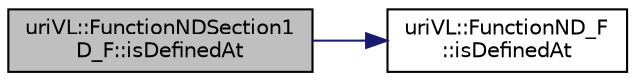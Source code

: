 digraph "uriVL::FunctionNDSection1D_F::isDefinedAt"
{
  edge [fontname="Helvetica",fontsize="10",labelfontname="Helvetica",labelfontsize="10"];
  node [fontname="Helvetica",fontsize="10",shape=record];
  rankdir="LR";
  Node1 [label="uriVL::FunctionNDSection1\lD_F::isDefinedAt",height=0.2,width=0.4,color="black", fillcolor="grey75", style="filled", fontcolor="black"];
  Node1 -> Node2 [color="midnightblue",fontsize="10",style="solid",fontname="Helvetica"];
  Node2 [label="uriVL::FunctionND_F\l::isDefinedAt",height=0.2,width=0.4,color="black", fillcolor="white", style="filled",URL="$classuriVL_1_1FunctionND__F.html#ac816897b81906d88e657e22f633b1e60",tooltip="Indicates whther a point is within the domain of definition of this function. "];
}
